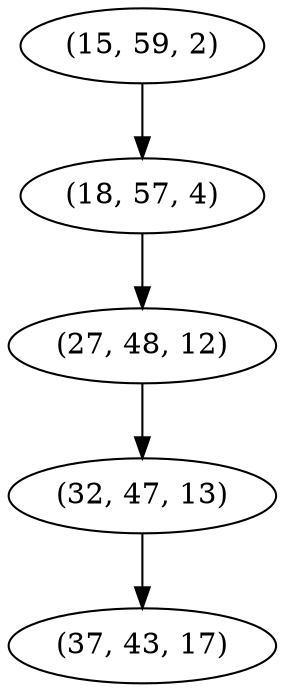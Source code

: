 digraph tree {
    "(15, 59, 2)";
    "(18, 57, 4)";
    "(27, 48, 12)";
    "(32, 47, 13)";
    "(37, 43, 17)";
    "(15, 59, 2)" -> "(18, 57, 4)";
    "(18, 57, 4)" -> "(27, 48, 12)";
    "(27, 48, 12)" -> "(32, 47, 13)";
    "(32, 47, 13)" -> "(37, 43, 17)";
}
